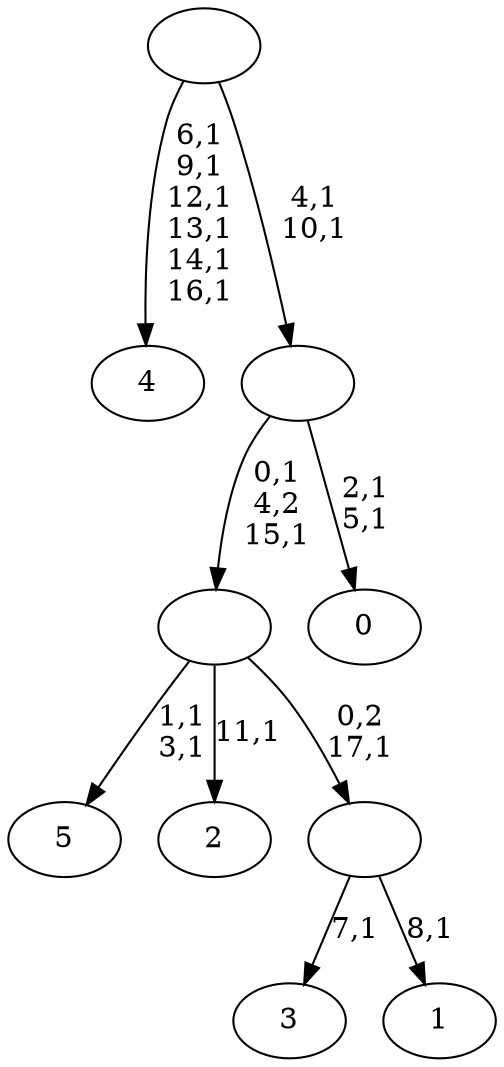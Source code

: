 digraph T {
	24 [label="5"]
	21 [label="4"]
	14 [label="3"]
	12 [label="2"]
	10 [label="1"]
	8 [label=""]
	7 [label=""]
	5 [label="0"]
	2 [label=""]
	0 [label=""]
	8 -> 10 [label="8,1"]
	8 -> 14 [label="7,1"]
	7 -> 12 [label="11,1"]
	7 -> 24 [label="1,1\n3,1"]
	7 -> 8 [label="0,2\n17,1"]
	2 -> 5 [label="2,1\n5,1"]
	2 -> 7 [label="0,1\n4,2\n15,1"]
	0 -> 2 [label="4,1\n10,1"]
	0 -> 21 [label="6,1\n9,1\n12,1\n13,1\n14,1\n16,1"]
}
